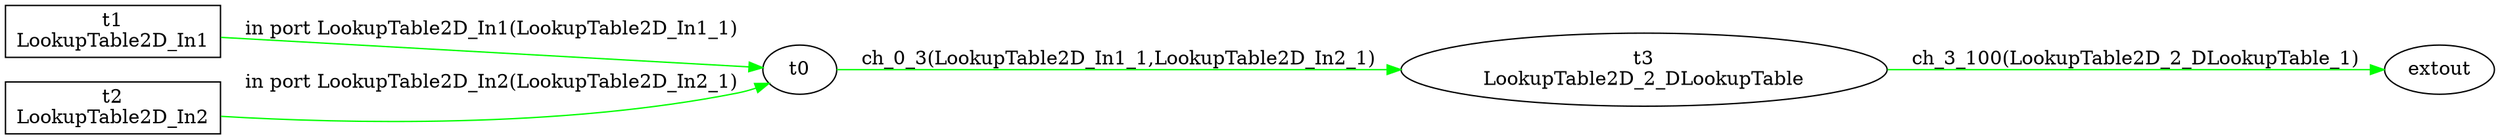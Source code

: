 digraph csp {
	graph [rankdir=LR];
	LookupTable2D_2_DLookupTable	 [label="t3\nLookupTable2D_2_DLookupTable"];
	t0 -> LookupTable2D_2_DLookupTable	 [color=green,
		label="ch_0_3(LookupTable2D_In1_1,LookupTable2D_In2_1)"];
	extout	 [label=extout];
	LookupTable2D_In1	 [label="t1\nLookupTable2D_In1",
		shape=box];
	LookupTable2D_In1 -> t0	 [color=green,
		label="in port LookupTable2D_In1(LookupTable2D_In1_1)"];
	LookupTable2D_In2	 [label="t2\nLookupTable2D_In2",
		shape=box];
	LookupTable2D_In2 -> t0	 [color=green,
		label="in port LookupTable2D_In2(LookupTable2D_In2_1)"];
	LookupTable2D_2_DLookupTable -> extout	 [color=green,
		label="ch_3_100(LookupTable2D_2_DLookupTable_1)"];
}
